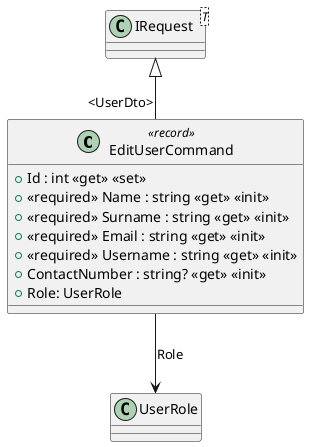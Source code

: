 @startuml
class EditUserCommand <<record>> {
    + Id : int <<get>> <<set>>
    + <<required>> Name : string <<get>> <<init>>
    + <<required>> Surname : string <<get>> <<init>>
    + <<required>> Email : string <<get>> <<init>>
    + <<required>> Username : string <<get>> <<init>>
    + ContactNumber : string? <<get>> <<init>>
    + Role: UserRole
}
class "IRequest"<T> {
}
"IRequest" <|-- "<UserDto>" EditUserCommand
EditUserCommand --> UserRole : "Role"
@enduml
